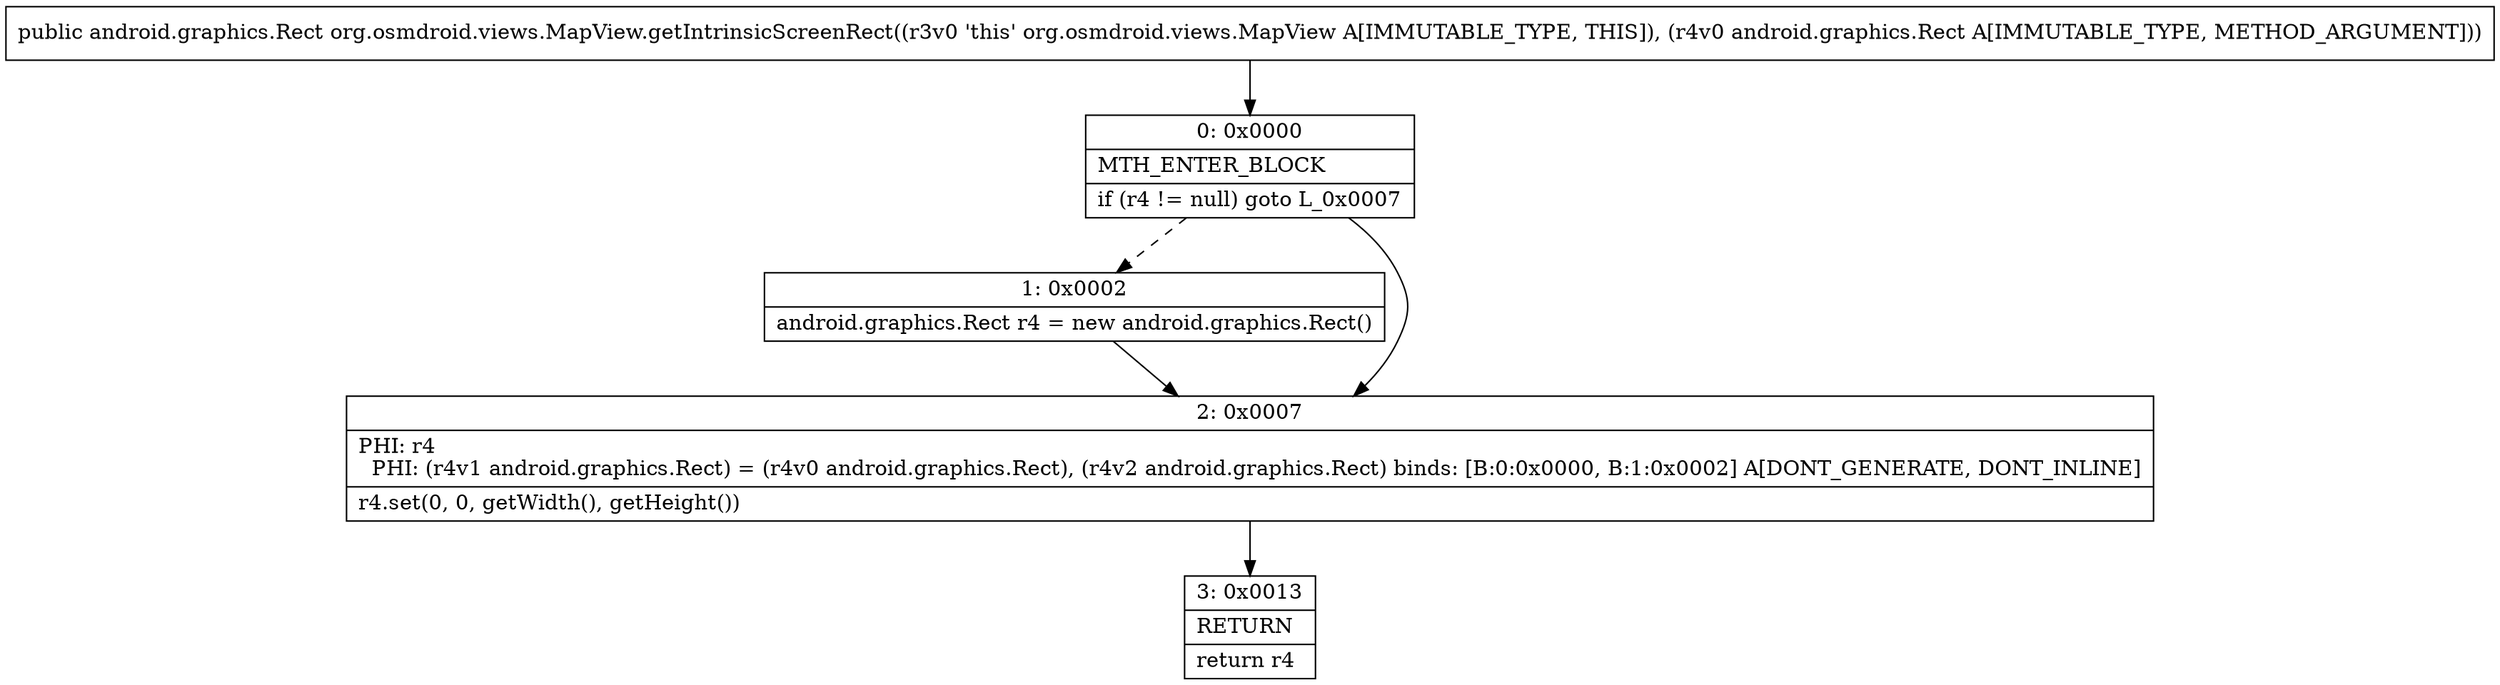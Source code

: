 digraph "CFG fororg.osmdroid.views.MapView.getIntrinsicScreenRect(Landroid\/graphics\/Rect;)Landroid\/graphics\/Rect;" {
Node_0 [shape=record,label="{0\:\ 0x0000|MTH_ENTER_BLOCK\l|if (r4 != null) goto L_0x0007\l}"];
Node_1 [shape=record,label="{1\:\ 0x0002|android.graphics.Rect r4 = new android.graphics.Rect()\l}"];
Node_2 [shape=record,label="{2\:\ 0x0007|PHI: r4 \l  PHI: (r4v1 android.graphics.Rect) = (r4v0 android.graphics.Rect), (r4v2 android.graphics.Rect) binds: [B:0:0x0000, B:1:0x0002] A[DONT_GENERATE, DONT_INLINE]\l|r4.set(0, 0, getWidth(), getHeight())\l}"];
Node_3 [shape=record,label="{3\:\ 0x0013|RETURN\l|return r4\l}"];
MethodNode[shape=record,label="{public android.graphics.Rect org.osmdroid.views.MapView.getIntrinsicScreenRect((r3v0 'this' org.osmdroid.views.MapView A[IMMUTABLE_TYPE, THIS]), (r4v0 android.graphics.Rect A[IMMUTABLE_TYPE, METHOD_ARGUMENT])) }"];
MethodNode -> Node_0;
Node_0 -> Node_1[style=dashed];
Node_0 -> Node_2;
Node_1 -> Node_2;
Node_2 -> Node_3;
}

